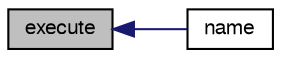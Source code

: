 digraph "execute"
{
  bgcolor="transparent";
  edge [fontname="FreeSans",fontsize="10",labelfontname="FreeSans",labelfontsize="10"];
  node [fontname="FreeSans",fontsize="10",shape=record];
  rankdir="LR";
  Node1207 [label="execute",height=0.2,width=0.4,color="black", fillcolor="grey75", style="filled", fontcolor="black"];
  Node1207 -> Node1208 [dir="back",color="midnightblue",fontsize="10",style="solid",fontname="FreeSans"];
  Node1208 [label="name",height=0.2,width=0.4,color="black",URL="$a28706.html#a754ce9966caae1ee331378bf4a87269b",tooltip="Return name of the set of field averages. "];
}
